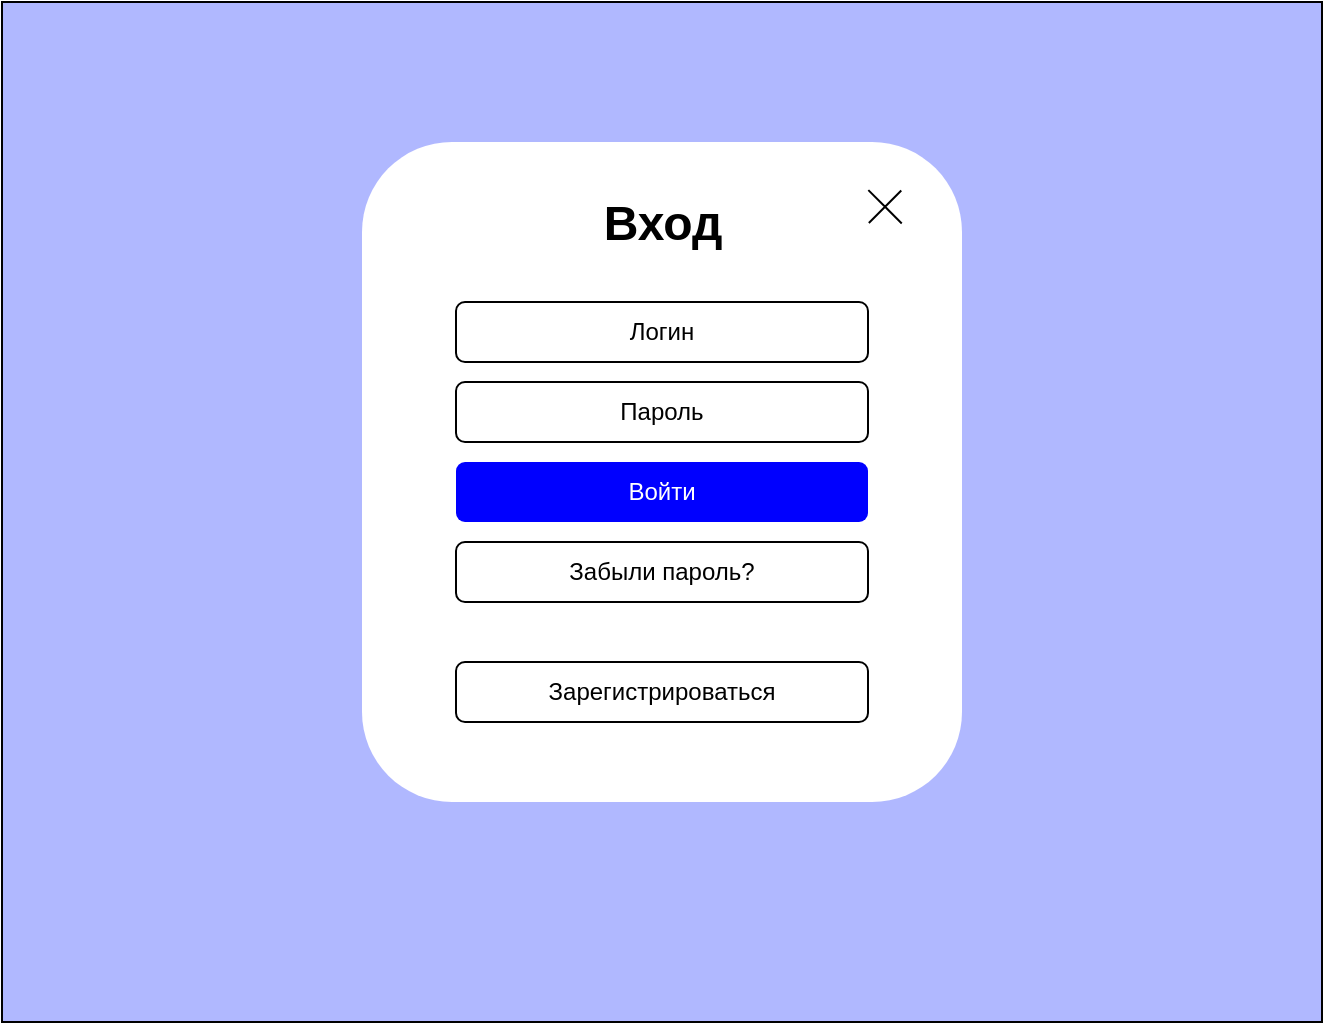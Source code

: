 <mxfile version="22.1.2" type="device">
  <diagram name="Страница — 1" id="FYUcbcnaf--P3dexhryS">
    <mxGraphModel dx="756" dy="390" grid="1" gridSize="10" guides="1" tooltips="1" connect="1" arrows="1" fold="1" page="1" pageScale="1" pageWidth="827" pageHeight="1169" math="0" shadow="0">
      <root>
        <mxCell id="0" />
        <mxCell id="1" parent="0" />
        <mxCell id="7M7wtbTKfdPqytFjPpsr-1" value="" style="rounded=0;whiteSpace=wrap;html=1;fillColor=#B0B8FF;" parent="1" vertex="1">
          <mxGeometry x="60" y="40" width="660" height="510" as="geometry" />
        </mxCell>
        <mxCell id="7M7wtbTKfdPqytFjPpsr-3" value="" style="rounded=1;whiteSpace=wrap;html=1;strokeColor=none;" parent="1" vertex="1">
          <mxGeometry x="240" y="110" width="300" height="330" as="geometry" />
        </mxCell>
        <mxCell id="7M7wtbTKfdPqytFjPpsr-6" value="" style="shape=cross;whiteSpace=wrap;html=1;rotation=45;size=0;" parent="1" vertex="1">
          <mxGeometry x="489.73" y="130.92" width="23.6" height="22.93" as="geometry" />
        </mxCell>
        <mxCell id="7M7wtbTKfdPqytFjPpsr-9" value="Вход" style="text;strokeColor=none;fillColor=none;html=1;fontSize=24;fontStyle=1;verticalAlign=middle;align=center;" parent="1" vertex="1">
          <mxGeometry x="340" y="130.92" width="100" height="40" as="geometry" />
        </mxCell>
        <mxCell id="7M7wtbTKfdPqytFjPpsr-10" value="" style="rounded=1;whiteSpace=wrap;html=1;" parent="1" vertex="1">
          <mxGeometry x="287" y="190" width="206" height="30" as="geometry" />
        </mxCell>
        <mxCell id="7M7wtbTKfdPqytFjPpsr-11" value="Логин" style="text;html=1;strokeColor=none;fillColor=none;align=center;verticalAlign=middle;whiteSpace=wrap;rounded=0;" parent="1" vertex="1">
          <mxGeometry x="360" y="190" width="60" height="30" as="geometry" />
        </mxCell>
        <mxCell id="7M7wtbTKfdPqytFjPpsr-12" value="" style="rounded=1;whiteSpace=wrap;html=1;" parent="1" vertex="1">
          <mxGeometry x="287" y="230" width="206" height="30" as="geometry" />
        </mxCell>
        <mxCell id="7M7wtbTKfdPqytFjPpsr-13" value="Пароль" style="text;html=1;strokeColor=none;fillColor=none;align=center;verticalAlign=middle;whiteSpace=wrap;rounded=0;" parent="1" vertex="1">
          <mxGeometry x="360" y="230" width="60" height="30" as="geometry" />
        </mxCell>
        <mxCell id="7M7wtbTKfdPqytFjPpsr-15" value="" style="rounded=1;whiteSpace=wrap;html=1;fillColor=#0000FF;fontColor=#FFFFFF;strokeColor=none;" parent="1" vertex="1">
          <mxGeometry x="287" y="270" width="206" height="30" as="geometry" />
        </mxCell>
        <mxCell id="7M7wtbTKfdPqytFjPpsr-16" value="Войти" style="text;html=1;strokeColor=none;fillColor=none;align=center;verticalAlign=middle;whiteSpace=wrap;rounded=0;fontColor=#FFFFFF;" parent="1" vertex="1">
          <mxGeometry x="360" y="270" width="60" height="30" as="geometry" />
        </mxCell>
        <mxCell id="7M7wtbTKfdPqytFjPpsr-24" value="" style="rounded=1;whiteSpace=wrap;html=1;" parent="1" vertex="1">
          <mxGeometry x="287" y="370" width="206" height="30" as="geometry" />
        </mxCell>
        <mxCell id="7M7wtbTKfdPqytFjPpsr-25" value="Зарегистрироваться" style="text;html=1;strokeColor=none;fillColor=none;align=center;verticalAlign=middle;whiteSpace=wrap;rounded=0;" parent="1" vertex="1">
          <mxGeometry x="320" y="370" width="140" height="30" as="geometry" />
        </mxCell>
        <mxCell id="QhJtwc4FNK75Eo98pDFt-3" value="" style="rounded=1;whiteSpace=wrap;html=1;" vertex="1" parent="1">
          <mxGeometry x="287" y="310" width="206" height="30" as="geometry" />
        </mxCell>
        <mxCell id="QhJtwc4FNK75Eo98pDFt-4" value="Забыли пароль?" style="text;html=1;strokeColor=none;fillColor=none;align=center;verticalAlign=middle;whiteSpace=wrap;rounded=0;" vertex="1" parent="1">
          <mxGeometry x="320" y="310" width="140" height="30" as="geometry" />
        </mxCell>
      </root>
    </mxGraphModel>
  </diagram>
</mxfile>
